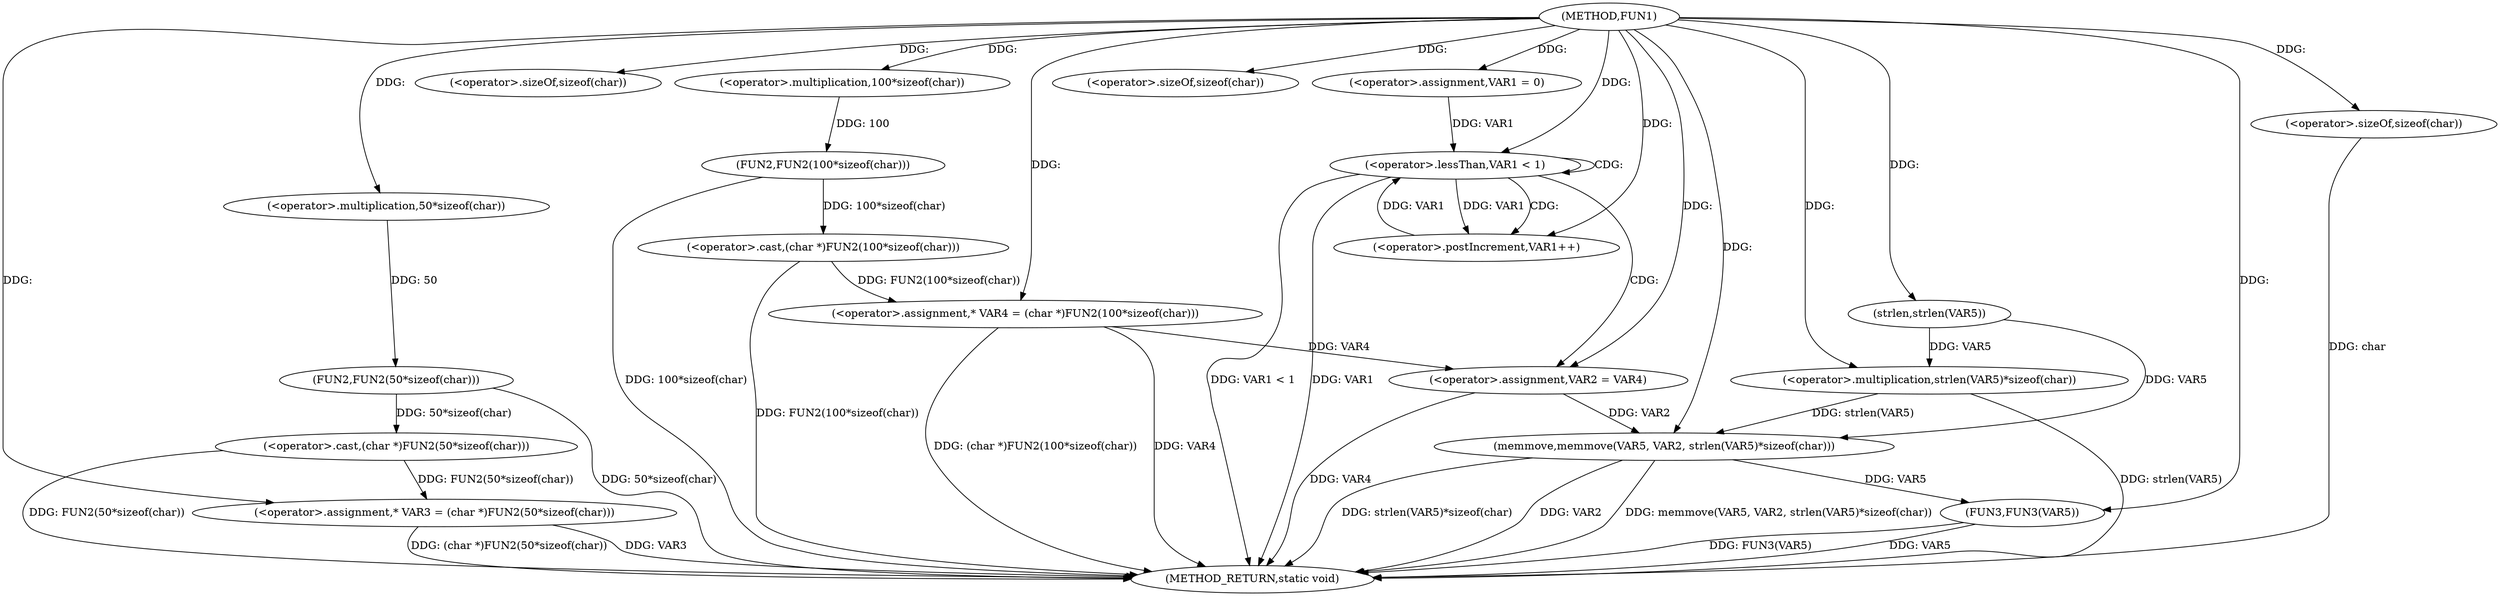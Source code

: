 digraph FUN1 {  
"1000100" [label = "(METHOD,FUN1)" ]
"1000149" [label = "(METHOD_RETURN,static void)" ]
"1000105" [label = "(<operator>.assignment,* VAR3 = (char *)FUN2(50*sizeof(char)))" ]
"1000107" [label = "(<operator>.cast,(char *)FUN2(50*sizeof(char)))" ]
"1000109" [label = "(FUN2,FUN2(50*sizeof(char)))" ]
"1000110" [label = "(<operator>.multiplication,50*sizeof(char))" ]
"1000112" [label = "(<operator>.sizeOf,sizeof(char))" ]
"1000115" [label = "(<operator>.assignment,* VAR4 = (char *)FUN2(100*sizeof(char)))" ]
"1000117" [label = "(<operator>.cast,(char *)FUN2(100*sizeof(char)))" ]
"1000119" [label = "(FUN2,FUN2(100*sizeof(char)))" ]
"1000120" [label = "(<operator>.multiplication,100*sizeof(char))" ]
"1000122" [label = "(<operator>.sizeOf,sizeof(char))" ]
"1000125" [label = "(<operator>.assignment,VAR1 = 0)" ]
"1000128" [label = "(<operator>.lessThan,VAR1 < 1)" ]
"1000131" [label = "(<operator>.postIncrement,VAR1++)" ]
"1000134" [label = "(<operator>.assignment,VAR2 = VAR4)" ]
"1000139" [label = "(memmove,memmove(VAR5, VAR2, strlen(VAR5)*sizeof(char)))" ]
"1000142" [label = "(<operator>.multiplication,strlen(VAR5)*sizeof(char))" ]
"1000143" [label = "(strlen,strlen(VAR5))" ]
"1000145" [label = "(<operator>.sizeOf,sizeof(char))" ]
"1000147" [label = "(FUN3,FUN3(VAR5))" ]
  "1000115" -> "1000149"  [ label = "DDG: (char *)FUN2(100*sizeof(char))"] 
  "1000139" -> "1000149"  [ label = "DDG: strlen(VAR5)*sizeof(char)"] 
  "1000105" -> "1000149"  [ label = "DDG: (char *)FUN2(50*sizeof(char))"] 
  "1000147" -> "1000149"  [ label = "DDG: VAR5"] 
  "1000128" -> "1000149"  [ label = "DDG: VAR1 < 1"] 
  "1000117" -> "1000149"  [ label = "DDG: FUN2(100*sizeof(char))"] 
  "1000145" -> "1000149"  [ label = "DDG: char"] 
  "1000139" -> "1000149"  [ label = "DDG: VAR2"] 
  "1000139" -> "1000149"  [ label = "DDG: memmove(VAR5, VAR2, strlen(VAR5)*sizeof(char))"] 
  "1000128" -> "1000149"  [ label = "DDG: VAR1"] 
  "1000109" -> "1000149"  [ label = "DDG: 50*sizeof(char)"] 
  "1000119" -> "1000149"  [ label = "DDG: 100*sizeof(char)"] 
  "1000142" -> "1000149"  [ label = "DDG: strlen(VAR5)"] 
  "1000134" -> "1000149"  [ label = "DDG: VAR4"] 
  "1000147" -> "1000149"  [ label = "DDG: FUN3(VAR5)"] 
  "1000115" -> "1000149"  [ label = "DDG: VAR4"] 
  "1000105" -> "1000149"  [ label = "DDG: VAR3"] 
  "1000107" -> "1000149"  [ label = "DDG: FUN2(50*sizeof(char))"] 
  "1000107" -> "1000105"  [ label = "DDG: FUN2(50*sizeof(char))"] 
  "1000100" -> "1000105"  [ label = "DDG: "] 
  "1000109" -> "1000107"  [ label = "DDG: 50*sizeof(char)"] 
  "1000110" -> "1000109"  [ label = "DDG: 50"] 
  "1000100" -> "1000110"  [ label = "DDG: "] 
  "1000100" -> "1000112"  [ label = "DDG: "] 
  "1000117" -> "1000115"  [ label = "DDG: FUN2(100*sizeof(char))"] 
  "1000100" -> "1000115"  [ label = "DDG: "] 
  "1000119" -> "1000117"  [ label = "DDG: 100*sizeof(char)"] 
  "1000120" -> "1000119"  [ label = "DDG: 100"] 
  "1000100" -> "1000120"  [ label = "DDG: "] 
  "1000100" -> "1000122"  [ label = "DDG: "] 
  "1000100" -> "1000125"  [ label = "DDG: "] 
  "1000125" -> "1000128"  [ label = "DDG: VAR1"] 
  "1000131" -> "1000128"  [ label = "DDG: VAR1"] 
  "1000100" -> "1000128"  [ label = "DDG: "] 
  "1000128" -> "1000131"  [ label = "DDG: VAR1"] 
  "1000100" -> "1000131"  [ label = "DDG: "] 
  "1000115" -> "1000134"  [ label = "DDG: VAR4"] 
  "1000100" -> "1000134"  [ label = "DDG: "] 
  "1000143" -> "1000139"  [ label = "DDG: VAR5"] 
  "1000100" -> "1000139"  [ label = "DDG: "] 
  "1000134" -> "1000139"  [ label = "DDG: VAR2"] 
  "1000142" -> "1000139"  [ label = "DDG: strlen(VAR5)"] 
  "1000143" -> "1000142"  [ label = "DDG: VAR5"] 
  "1000100" -> "1000143"  [ label = "DDG: "] 
  "1000100" -> "1000142"  [ label = "DDG: "] 
  "1000100" -> "1000145"  [ label = "DDG: "] 
  "1000139" -> "1000147"  [ label = "DDG: VAR5"] 
  "1000100" -> "1000147"  [ label = "DDG: "] 
  "1000128" -> "1000128"  [ label = "CDG: "] 
  "1000128" -> "1000131"  [ label = "CDG: "] 
  "1000128" -> "1000134"  [ label = "CDG: "] 
}
